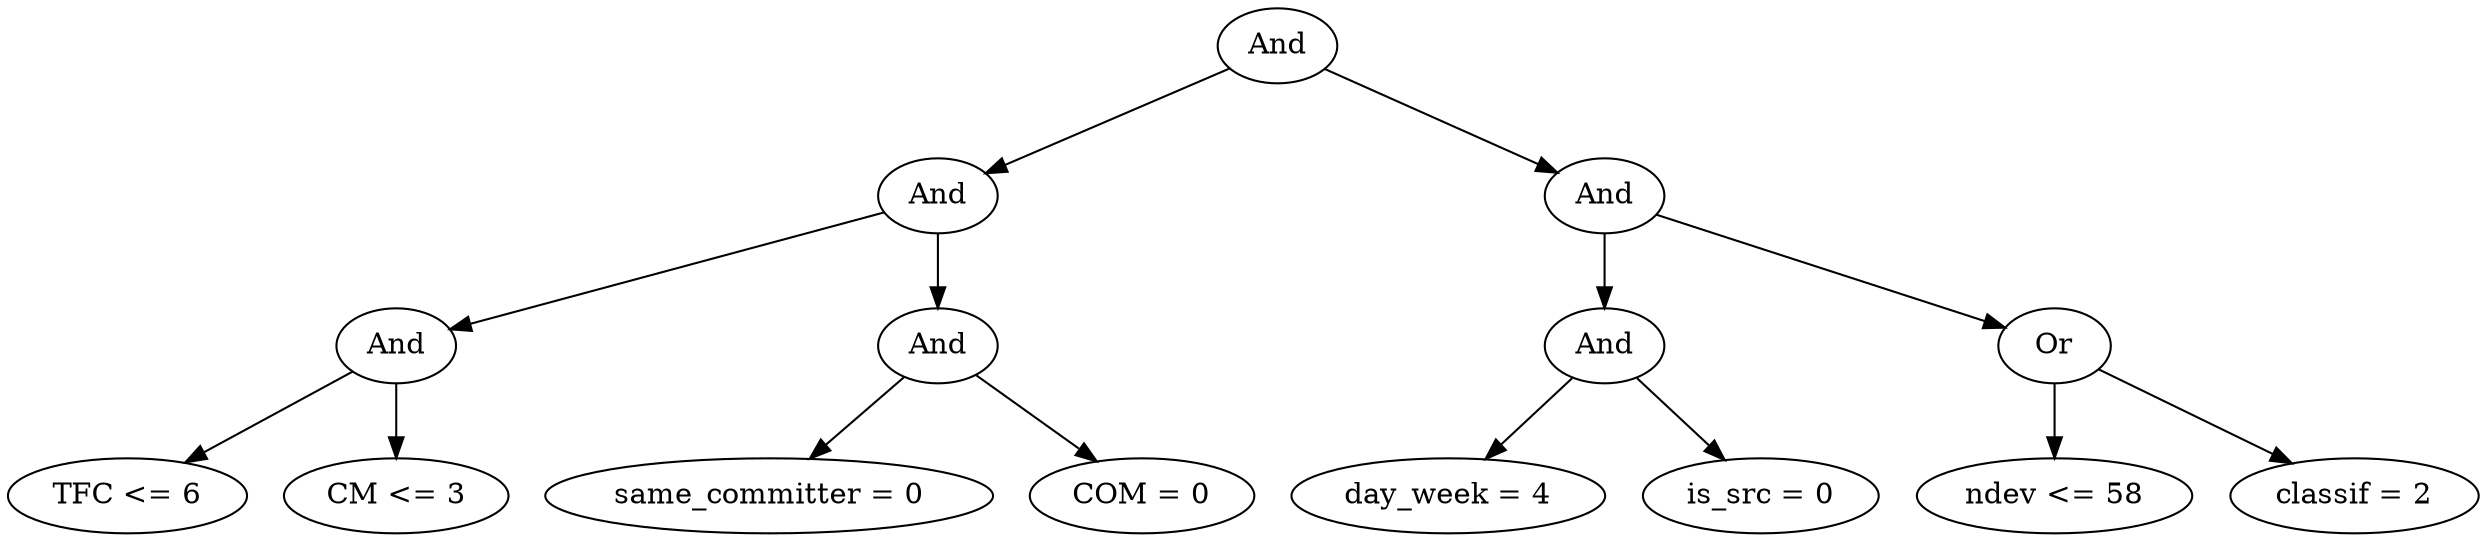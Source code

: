 digraph G {
	graph [bb="0,0,994.19,252",
		dpi=78
	];
	node [label="\N"];
	1	 [height=0.5,
		label=And,
		pos="513.1,234",
		width=0.75];
	2	 [height=0.5,
		label=And,
		pos="376.1,162",
		width=0.75];
	1 -> 2	 [pos="e,397.1,173.73 492.29,222.37 469.35,210.65 432.26,191.7 406.17,178.37"];
	3	 [height=0.5,
		label=And,
		pos="645.1,162",
		width=0.75];
	1 -> 3	 [pos="e,624.62,173.86 533.72,222.06 555.71,210.4 590.72,191.83 615.62,178.63"];
	4	 [height=0.5,
		label=And,
		pos="159.1,90",
		width=0.75];
	2 -> 4	 [pos="e,182.92,98.687 352.04,153.24 313.24,140.73 236.74,116.05 192.61,101.81"];
	5	 [height=0.5,
		label=And,
		pos="376.1,90",
		width=0.75];
	2 -> 5	 [pos="e,376.1,108.1 376.1,143.7 376.1,135.98 376.1,126.71 376.1,118.11"];
	8	 [height=0.5,
		label="TFC <= 6",
		pos="48.096,18",
		width=1.336];
	4 -> 8	 [pos="e,71.55,33.791 140.01,76.967 123.57,66.594 99.477,51.402 80.085,39.173"];
	9	 [height=0.5,
		label="CM <= 3",
		pos="159.1,18",
		width=1.2457];
	4 -> 9	 [pos="e,159.1,36.104 159.1,71.697 159.1,63.983 159.1,54.712 159.1,46.112"];
	10	 [height=0.5,
		label="same_committer = 0",
		pos="307.1,18",
		width=2.3651];
	5 -> 10	 [pos="e,323.56,35.699 361.8,74.496 352.84,65.409 341.08,53.475 330.76,43.004"];
	11	 [height=0.5,
		label="COM = 0",
		pos="456.1,18",
		width=1.2818];
	5 -> 11	 [pos="e,438.09,34.756 391.9,75.17 402.91,65.535 417.84,52.472 430.53,41.368"];
	6	 [height=0.5,
		label=And,
		pos="645.1,90",
		width=0.75];
	3 -> 6	 [pos="e,645.1,108.1 645.1,143.7 645.1,135.98 645.1,126.71 645.1,118.11"];
	7	 [height=0.5,
		label=Or,
		pos="827.1,90",
		width=0.75];
	3 -> 7	 [pos="e,804.23,99.794 668.15,152.13 700.15,139.83 758.19,117.5 794.58,103.51"];
	12	 [height=0.5,
		label="day_week = 4",
		pos="582.1,18",
		width=1.7151];
	6 -> 12	 [pos="e,597.21,35.789 631.74,74.155 623.68,65.2 613.21,53.576 603.97,43.309"];
	13	 [height=0.5,
		label="is_src = 0",
		pos="709.1,18",
		width=1.3179];
	6 -> 13	 [pos="e,694.2,35.29 658.67,74.155 666.97,65.072 677.79,53.243 687.27,42.87"];
	14	 [height=0.5,
		label="ndev <= 58",
		pos="827.1,18",
		width=1.4624];
	7 -> 14	 [pos="e,827.1,36.104 827.1,71.697 827.1,63.983 827.1,54.712 827.1,46.112"];
	15	 [height=0.5,
		label="classif = 2",
		pos="946.1,18",
		width=1.336];
	7 -> 15	 [pos="e,921.46,33.491 846.75,77.441 864.65,66.908 891.47,51.132 912.73,38.626"];
}

